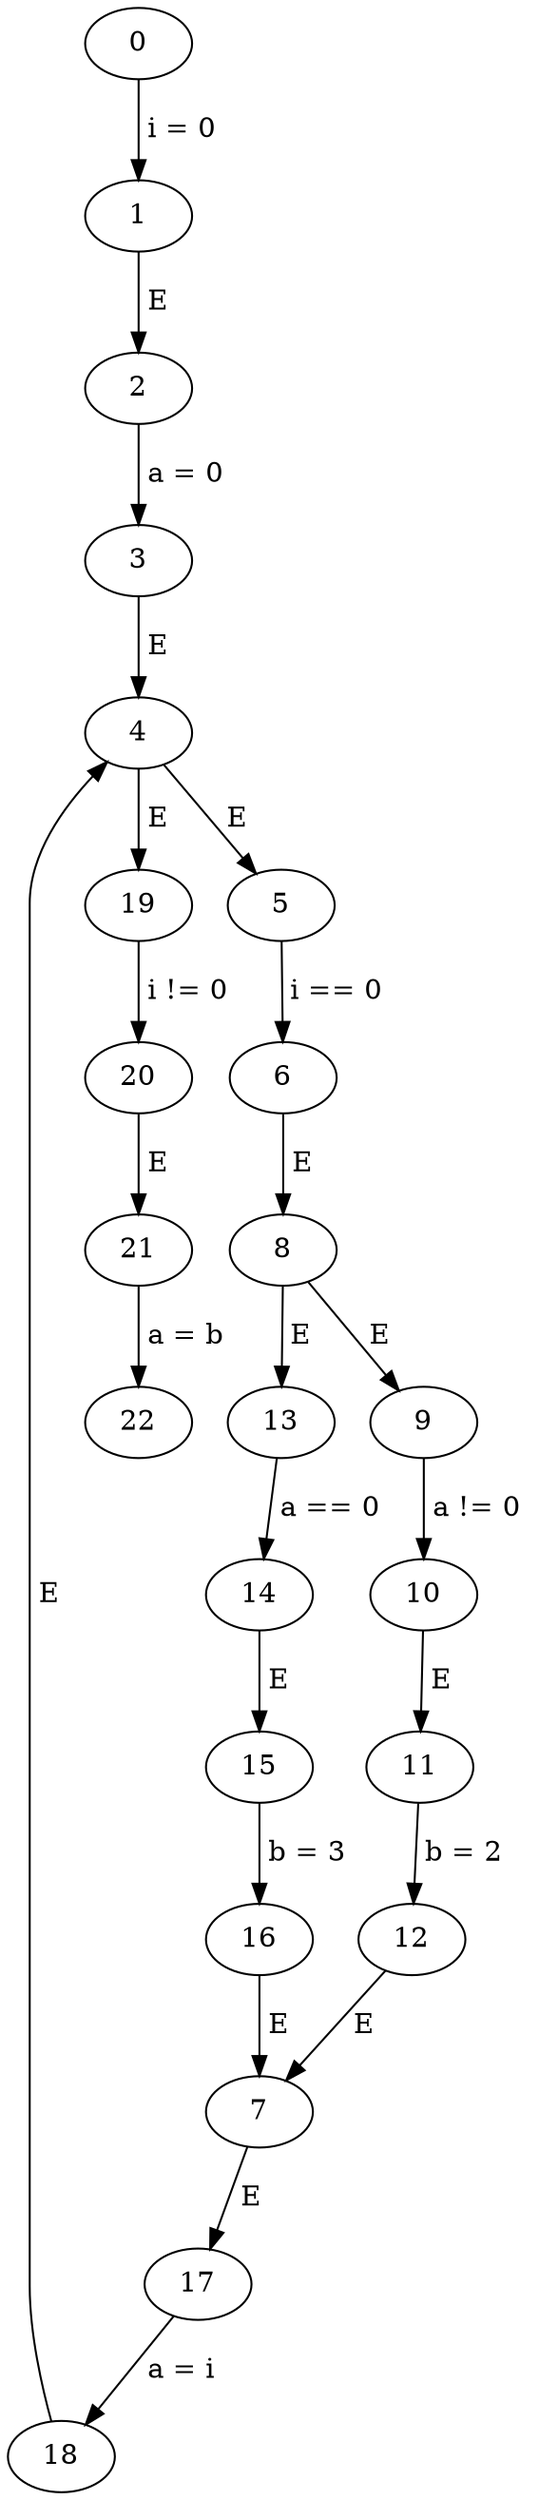 // while
digraph {
	19 -> 20 [label=" i != 0 "]
	16 -> 7 [label=" E "]
	7 -> 17 [label=" E "]
	1 -> 2 [label=" E "]
	17 -> 18 [label=" a = i "]
	4 -> 5 [label=" E "]
	5 -> 6 [label=" i == 0 "]
	21 -> 22 [label=" a = b "]
	8 -> 13 [label=" E "]
	6 -> 8 [label=" E "]
	13 -> 14 [label=" a == 0 "]
	20 -> 21 [label=" E "]
	9 -> 10 [label=" a != 0 "]
	12 -> 7 [label=" E "]
	4 -> 19 [label=" E "]
	15 -> 16 [label=" b = 3 "]
	10 -> 11 [label=" E "]
	14 -> 15 [label=" E "]
	3 -> 4 [label=" E "]
	8 -> 9 [label=" E "]
	18 -> 4 [label=" E "]
	2 -> 3 [label=" a = 0 "]
	0 -> 1 [label=" i = 0 "]
	11 -> 12 [label=" b = 2 "]
}
